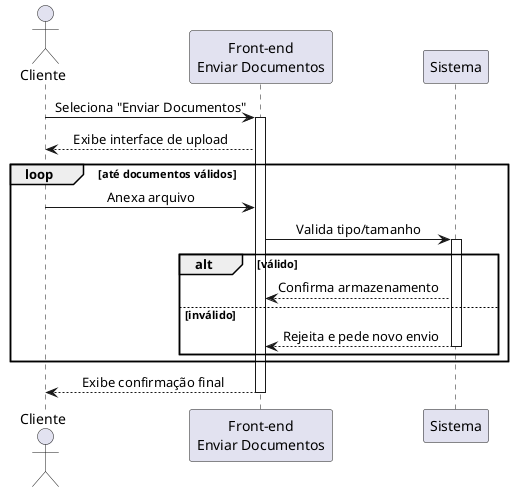 @startuml Enviar_Doc
skinparam sequenceMessageAlign center

actor Cliente
participant FE as "Front-end\nEnviar Documentos"
participant Sistema

Cliente -> FE: Seleciona "Enviar Documentos"  
activate FE

FE --> Cliente: Exibe interface de upload
loop até documentos válidos
    Cliente -> FE: Anexa arquivo
    FE -> Sistema: Valida tipo/tamanho
    activate Sistema

    alt válido
        Sistema --> FE: Confirma armazenamento
    else inválido
        Sistema --> FE: Rejeita e pede novo envio
        deactivate Sistema
    end
end

FE --> Cliente: Exibe confirmação final
deactivate FE

@enduml